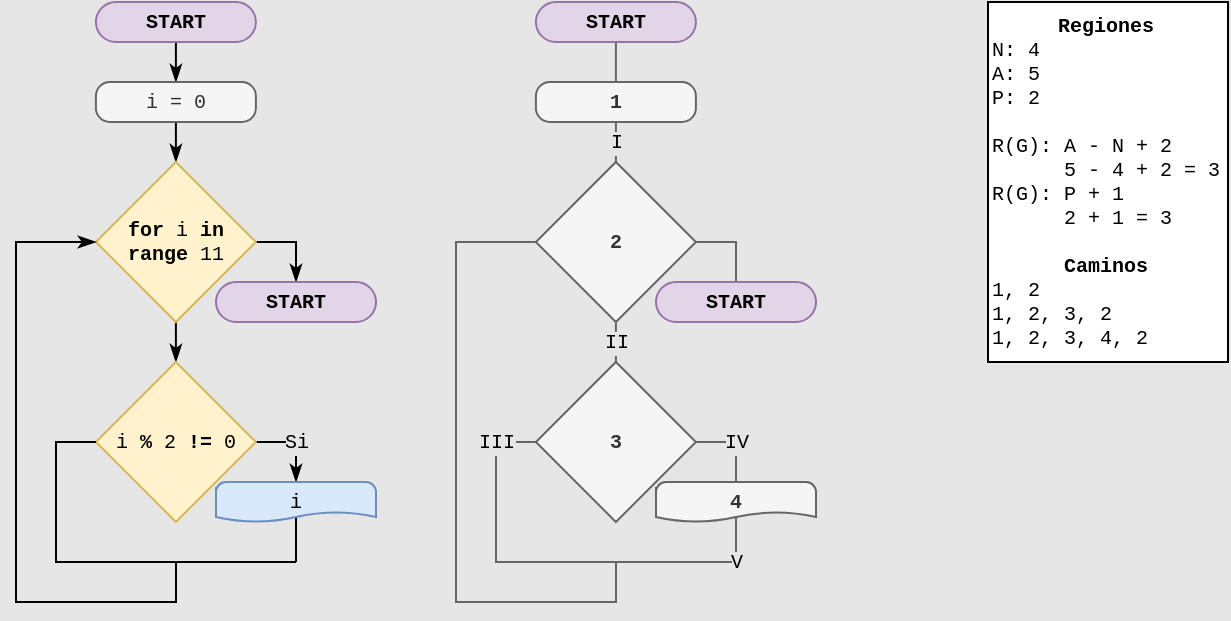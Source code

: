 <mxfile version="18.0.6" type="device"><diagram id="dij3yWoD-stKkXQsHrpb" name="Página-1"><mxGraphModel dx="867" dy="563" grid="1" gridSize="10" guides="1" tooltips="1" connect="1" arrows="1" fold="1" page="1" pageScale="1" pageWidth="827" pageHeight="1169" background="#E6E6E6" math="0" shadow="0"><root><mxCell id="0"/><mxCell id="1" parent="0"/><mxCell id="QkXYg8dow6P_VWsCffvn-39" value="III" style="endArrow=none;html=1;rounded=0;fontFamily=Courier New;fontSize=10;exitX=0;exitY=0.5;exitDx=0;exitDy=0;exitPerimeter=0;endFill=0;fillColor=#f5f5f5;strokeColor=#666666;labelBackgroundColor=#E6E6E6;" parent="1" source="QkXYg8dow6P_VWsCffvn-36" edge="1"><mxGeometry x="-0.8" width="50" height="50" relative="1" as="geometry"><mxPoint x="454" y="370" as="sourcePoint"/><mxPoint x="574" y="320" as="targetPoint"/><Array as="points"><mxPoint x="454" y="260"/><mxPoint x="454" y="320"/><mxPoint x="514" y="320"/></Array><mxPoint as="offset"/></mxGeometry></mxCell><mxCell id="QkXYg8dow6P_VWsCffvn-1" value="&lt;div style=&quot;text-align: center;&quot;&gt;&lt;span style=&quot;background-color: initial;&quot;&gt;&lt;b&gt;Regiones&lt;/b&gt;&lt;/span&gt;&lt;/div&gt;N: 4&lt;br&gt;A: 5&lt;br&gt;P: 2&lt;br&gt;&lt;br&gt;R(G): A - N + 2&lt;br&gt;&amp;nbsp; &amp;nbsp; &amp;nbsp; 5 - 4 + 2 = 3&lt;br&gt;R(G): P + 1&lt;br&gt;&amp;nbsp; &amp;nbsp; &amp;nbsp; 2 + 1 = 3&lt;br&gt;&lt;br&gt;&lt;div style=&quot;text-align: center;&quot;&gt;&lt;b style=&quot;background-color: initial;&quot;&gt;Caminos&lt;/b&gt;&lt;/div&gt;1, 2&lt;br&gt;1, 2, 3, 2&lt;br&gt;1, 2, 3, 4, 2" style="rounded=0;whiteSpace=wrap;html=1;labelBackgroundColor=none;labelBorderColor=none;fontFamily=Courier New;fontSize=10;strokeWidth=1;align=left;verticalAlign=top;" parent="1" vertex="1"><mxGeometry x="700" y="40" width="120" height="180" as="geometry"/></mxCell><mxCell id="QkXYg8dow6P_VWsCffvn-2" style="edgeStyle=orthogonalEdgeStyle;rounded=0;orthogonalLoop=1;jettySize=auto;html=1;exitX=0.5;exitY=1;exitDx=0;exitDy=0;entryX=0.5;entryY=0;entryDx=0;entryDy=0;fontFamily=Courier New;fontSize=10;endArrow=classicThin;endFill=1;labelBackgroundColor=#E6E6E6;" parent="1" source="QkXYg8dow6P_VWsCffvn-3" target="QkXYg8dow6P_VWsCffvn-5" edge="1"><mxGeometry relative="1" as="geometry"/></mxCell><mxCell id="QkXYg8dow6P_VWsCffvn-3" value="START" style="rounded=1;whiteSpace=wrap;html=1;fontFamily=Courier New;fontSize=10;strokeWidth=1;arcSize=50;fontStyle=1;fillColor=#e1d5e7;strokeColor=#9673a6;labelBorderColor=none;" parent="1" vertex="1"><mxGeometry x="253.95" y="40" width="80" height="20" as="geometry"/></mxCell><mxCell id="QkXYg8dow6P_VWsCffvn-4" style="edgeStyle=orthogonalEdgeStyle;rounded=0;orthogonalLoop=1;jettySize=auto;html=1;exitX=0.5;exitY=1;exitDx=0;exitDy=0;entryX=0.5;entryY=0;entryDx=0;entryDy=0;entryPerimeter=0;fontFamily=Courier New;fontSize=10;endArrow=classicThin;endFill=1;labelBackgroundColor=#E6E6E6;" parent="1" source="QkXYg8dow6P_VWsCffvn-5" target="QkXYg8dow6P_VWsCffvn-8" edge="1"><mxGeometry relative="1" as="geometry"/></mxCell><mxCell id="QkXYg8dow6P_VWsCffvn-5" value="i = 0" style="rounded=1;whiteSpace=wrap;html=1;absoluteArcSize=1;arcSize=14;strokeWidth=1;fontFamily=Courier New;fontSize=10;fillColor=#f5f5f5;fontColor=#333333;strokeColor=#666666;labelBorderColor=none;" parent="1" vertex="1"><mxGeometry x="253.95" y="80" width="80" height="20" as="geometry"/></mxCell><mxCell id="QkXYg8dow6P_VWsCffvn-19" style="edgeStyle=orthogonalEdgeStyle;rounded=0;orthogonalLoop=1;jettySize=auto;html=1;exitX=0.5;exitY=1;exitDx=0;exitDy=0;exitPerimeter=0;entryX=0.5;entryY=0;entryDx=0;entryDy=0;entryPerimeter=0;fontFamily=Courier New;fontSize=10;endArrow=classicThin;endFill=1;" parent="1" source="QkXYg8dow6P_VWsCffvn-8" target="QkXYg8dow6P_VWsCffvn-14" edge="1"><mxGeometry relative="1" as="geometry"/></mxCell><mxCell id="QkXYg8dow6P_VWsCffvn-26" style="edgeStyle=orthogonalEdgeStyle;rounded=0;orthogonalLoop=1;jettySize=auto;html=1;exitX=1;exitY=0.5;exitDx=0;exitDy=0;exitPerimeter=0;entryX=0.5;entryY=0;entryDx=0;entryDy=0;fontFamily=Courier New;fontSize=10;endArrow=classicThin;endFill=1;" parent="1" source="QkXYg8dow6P_VWsCffvn-8" target="QkXYg8dow6P_VWsCffvn-25" edge="1"><mxGeometry relative="1" as="geometry"/></mxCell><mxCell id="QkXYg8dow6P_VWsCffvn-8" value="&lt;b&gt;for&lt;/b&gt; i &lt;b&gt;in&lt;/b&gt; &lt;b&gt;range&lt;/b&gt;&amp;nbsp;11" style="strokeWidth=1;html=1;shape=mxgraph.flowchart.decision;whiteSpace=wrap;fontFamily=Courier New;fontSize=10;fillColor=#fff2cc;strokeColor=#d6b656;labelBorderColor=none;" parent="1" vertex="1"><mxGeometry x="253.95" y="120" width="80" height="80" as="geometry"/></mxCell><mxCell id="QkXYg8dow6P_VWsCffvn-18" style="edgeStyle=orthogonalEdgeStyle;rounded=0;orthogonalLoop=1;jettySize=auto;html=1;exitX=1;exitY=0.5;exitDx=0;exitDy=0;exitPerimeter=0;entryX=0.5;entryY=0;entryDx=0;entryDy=0;entryPerimeter=0;fontFamily=Courier New;fontSize=10;endArrow=classicThin;endFill=1;" parent="1" source="QkXYg8dow6P_VWsCffvn-14" target="QkXYg8dow6P_VWsCffvn-17" edge="1"><mxGeometry relative="1" as="geometry"/></mxCell><mxCell id="QkXYg8dow6P_VWsCffvn-23" value="Si" style="edgeLabel;html=1;align=center;verticalAlign=middle;resizable=0;points=[];fontSize=10;fontFamily=Courier New;labelBackgroundColor=#E6E6E6;" parent="QkXYg8dow6P_VWsCffvn-18" vertex="1" connectable="0"><mxGeometry x="-0.257" y="-1" relative="1" as="geometry"><mxPoint x="5" y="-1" as="offset"/></mxGeometry></mxCell><mxCell id="QkXYg8dow6P_VWsCffvn-14" value="i&amp;nbsp;&lt;b&gt;%&lt;/b&gt; 2 &lt;b&gt;!=&lt;/b&gt; 0" style="strokeWidth=1;html=1;shape=mxgraph.flowchart.decision;whiteSpace=wrap;fontFamily=Courier New;fontSize=10;fillColor=#fff2cc;strokeColor=#d6b656;labelBorderColor=none;" parent="1" vertex="1"><mxGeometry x="253.95" y="220" width="80" height="80" as="geometry"/></mxCell><mxCell id="QkXYg8dow6P_VWsCffvn-21" style="edgeStyle=orthogonalEdgeStyle;rounded=0;orthogonalLoop=1;jettySize=auto;html=1;exitX=0.5;exitY=0;exitDx=0;exitDy=0;exitPerimeter=0;fontFamily=Courier New;fontSize=10;endArrow=none;endFill=0;" parent="1" source="QkXYg8dow6P_VWsCffvn-17" edge="1"><mxGeometry relative="1" as="geometry"><mxPoint x="354" y="320" as="targetPoint"/><Array as="points"><mxPoint x="354" y="290"/><mxPoint x="354" y="290"/></Array></mxGeometry></mxCell><mxCell id="QkXYg8dow6P_VWsCffvn-17" value="i" style="strokeWidth=1;html=1;shape=mxgraph.flowchart.document2;whiteSpace=wrap;size=0.25;fontFamily=Courier New;fontSize=10;fillColor=#dae8fc;strokeColor=#6c8ebf;labelBorderColor=none;" parent="1" vertex="1"><mxGeometry x="314" y="280" width="80" height="20" as="geometry"/></mxCell><mxCell id="QkXYg8dow6P_VWsCffvn-22" value="" style="endArrow=none;html=1;rounded=0;fontFamily=Courier New;fontSize=10;exitX=0;exitY=0.5;exitDx=0;exitDy=0;exitPerimeter=0;" parent="1" source="QkXYg8dow6P_VWsCffvn-14" edge="1"><mxGeometry width="50" height="50" relative="1" as="geometry"><mxPoint x="234" y="370" as="sourcePoint"/><mxPoint x="354" y="320" as="targetPoint"/><Array as="points"><mxPoint x="234" y="260"/><mxPoint x="234" y="320"/><mxPoint x="294" y="320"/></Array></mxGeometry></mxCell><mxCell id="QkXYg8dow6P_VWsCffvn-24" value="" style="endArrow=classicThin;html=1;rounded=0;fontFamily=Courier New;fontSize=10;endFill=1;entryX=0;entryY=0.5;entryDx=0;entryDy=0;entryPerimeter=0;" parent="1" target="QkXYg8dow6P_VWsCffvn-8" edge="1"><mxGeometry width="50" height="50" relative="1" as="geometry"><mxPoint x="294" y="320" as="sourcePoint"/><mxPoint x="284" y="240" as="targetPoint"/><Array as="points"><mxPoint x="294" y="340"/><mxPoint x="214" y="340"/><mxPoint x="214" y="160"/></Array></mxGeometry></mxCell><mxCell id="QkXYg8dow6P_VWsCffvn-25" value="START" style="rounded=1;whiteSpace=wrap;html=1;fontFamily=Courier New;fontSize=10;strokeWidth=1;arcSize=50;fontStyle=1;fillColor=#e1d5e7;strokeColor=#9673a6;labelBorderColor=none;" parent="1" vertex="1"><mxGeometry x="314.0" y="180" width="80" height="20" as="geometry"/></mxCell><mxCell id="QkXYg8dow6P_VWsCffvn-27" style="edgeStyle=orthogonalEdgeStyle;rounded=0;orthogonalLoop=1;jettySize=auto;html=1;exitX=0.5;exitY=1;exitDx=0;exitDy=0;entryX=0.5;entryY=0;entryDx=0;entryDy=0;fontFamily=Courier New;fontSize=10;endArrow=none;endFill=0;labelBackgroundColor=#E6E6E6;fillColor=#f5f5f5;strokeColor=#666666;" parent="1" source="QkXYg8dow6P_VWsCffvn-28" target="QkXYg8dow6P_VWsCffvn-30" edge="1"><mxGeometry relative="1" as="geometry"/></mxCell><mxCell id="QkXYg8dow6P_VWsCffvn-28" value="START" style="rounded=1;whiteSpace=wrap;html=1;fontFamily=Courier New;fontSize=10;strokeWidth=1;arcSize=50;fontStyle=1;fillColor=#e1d5e7;strokeColor=#9673a6;labelBorderColor=none;" parent="1" vertex="1"><mxGeometry x="473.95" y="40" width="80" height="20" as="geometry"/></mxCell><mxCell id="QkXYg8dow6P_VWsCffvn-29" value="I" style="edgeStyle=orthogonalEdgeStyle;rounded=0;orthogonalLoop=1;jettySize=auto;html=1;exitX=0.5;exitY=1;exitDx=0;exitDy=0;entryX=0.5;entryY=0;entryDx=0;entryDy=0;entryPerimeter=0;fontFamily=Courier New;fontSize=10;endArrow=none;endFill=0;labelBackgroundColor=#E6E6E6;fillColor=#f5f5f5;strokeColor=#666666;" parent="1" source="QkXYg8dow6P_VWsCffvn-30" target="QkXYg8dow6P_VWsCffvn-33" edge="1"><mxGeometry relative="1" as="geometry"/></mxCell><mxCell id="QkXYg8dow6P_VWsCffvn-30" value="1" style="rounded=1;whiteSpace=wrap;html=1;absoluteArcSize=1;arcSize=14;strokeWidth=1;fontFamily=Courier New;fontSize=10;fillColor=#f5f5f5;fontColor=#333333;strokeColor=#666666;labelBorderColor=none;fontStyle=1" parent="1" vertex="1"><mxGeometry x="473.95" y="80" width="80" height="20" as="geometry"/></mxCell><mxCell id="QkXYg8dow6P_VWsCffvn-31" value="II" style="edgeStyle=orthogonalEdgeStyle;rounded=0;orthogonalLoop=1;jettySize=auto;html=1;exitX=0.5;exitY=1;exitDx=0;exitDy=0;exitPerimeter=0;entryX=0.5;entryY=0;entryDx=0;entryDy=0;entryPerimeter=0;fontFamily=Courier New;fontSize=10;endArrow=none;endFill=0;fillColor=#f5f5f5;strokeColor=#666666;labelBackgroundColor=#E6E6E6;" parent="1" source="QkXYg8dow6P_VWsCffvn-33" target="QkXYg8dow6P_VWsCffvn-36" edge="1"><mxGeometry relative="1" as="geometry"/></mxCell><mxCell id="QkXYg8dow6P_VWsCffvn-32" style="edgeStyle=orthogonalEdgeStyle;rounded=0;orthogonalLoop=1;jettySize=auto;html=1;exitX=1;exitY=0.5;exitDx=0;exitDy=0;exitPerimeter=0;entryX=0.5;entryY=0;entryDx=0;entryDy=0;fontFamily=Courier New;fontSize=10;endArrow=none;endFill=0;fillColor=#f5f5f5;strokeColor=#666666;" parent="1" source="QkXYg8dow6P_VWsCffvn-33" target="QkXYg8dow6P_VWsCffvn-41" edge="1"><mxGeometry relative="1" as="geometry"/></mxCell><mxCell id="QkXYg8dow6P_VWsCffvn-33" value="2" style="strokeWidth=1;html=1;shape=mxgraph.flowchart.decision;whiteSpace=wrap;fontFamily=Courier New;fontSize=10;fillColor=#f5f5f5;strokeColor=#666666;labelBorderColor=none;fontColor=#333333;fontStyle=1" parent="1" vertex="1"><mxGeometry x="473.95" y="120" width="80" height="80" as="geometry"/></mxCell><mxCell id="QkXYg8dow6P_VWsCffvn-34" style="edgeStyle=orthogonalEdgeStyle;rounded=0;orthogonalLoop=1;jettySize=auto;html=1;exitX=1;exitY=0.5;exitDx=0;exitDy=0;exitPerimeter=0;entryX=0.5;entryY=0;entryDx=0;entryDy=0;entryPerimeter=0;fontFamily=Courier New;fontSize=10;endArrow=none;endFill=0;fillColor=#f5f5f5;strokeColor=#666666;" parent="1" source="QkXYg8dow6P_VWsCffvn-36" target="QkXYg8dow6P_VWsCffvn-38" edge="1"><mxGeometry relative="1" as="geometry"/></mxCell><mxCell id="QkXYg8dow6P_VWsCffvn-35" value="IV" style="edgeLabel;html=1;align=center;verticalAlign=middle;resizable=0;points=[];fontSize=10;fontFamily=Courier New;labelBackgroundColor=#E6E6E6;" parent="QkXYg8dow6P_VWsCffvn-34" vertex="1" connectable="0"><mxGeometry x="-0.257" y="-1" relative="1" as="geometry"><mxPoint x="5" y="-1" as="offset"/></mxGeometry></mxCell><mxCell id="QkXYg8dow6P_VWsCffvn-36" value="3" style="strokeWidth=1;html=1;shape=mxgraph.flowchart.decision;whiteSpace=wrap;fontFamily=Courier New;fontSize=10;fillColor=#f5f5f5;strokeColor=#666666;labelBorderColor=none;fontColor=#333333;fontStyle=1" parent="1" vertex="1"><mxGeometry x="473.95" y="220" width="80" height="80" as="geometry"/></mxCell><mxCell id="QkXYg8dow6P_VWsCffvn-37" value="V" style="edgeStyle=orthogonalEdgeStyle;rounded=0;orthogonalLoop=1;jettySize=auto;html=1;exitX=0.5;exitY=0;exitDx=0;exitDy=0;exitPerimeter=0;fontFamily=Courier New;fontSize=10;endArrow=none;endFill=0;fillColor=#f5f5f5;strokeColor=#666666;labelBackgroundColor=#E6E6E6;" parent="1" source="QkXYg8dow6P_VWsCffvn-38" edge="1"><mxGeometry x="1" relative="1" as="geometry"><mxPoint x="574" y="320" as="targetPoint"/><Array as="points"><mxPoint x="574" y="290"/><mxPoint x="574" y="290"/></Array><mxPoint as="offset"/></mxGeometry></mxCell><mxCell id="QkXYg8dow6P_VWsCffvn-38" value="4" style="strokeWidth=1;html=1;shape=mxgraph.flowchart.document2;whiteSpace=wrap;size=0.25;fontFamily=Courier New;fontSize=10;fillColor=#f5f5f5;strokeColor=#666666;labelBorderColor=none;fontColor=#333333;fontStyle=1" parent="1" vertex="1"><mxGeometry x="534" y="280" width="80" height="20" as="geometry"/></mxCell><mxCell id="QkXYg8dow6P_VWsCffvn-40" value="" style="endArrow=none;html=1;rounded=0;fontFamily=Courier New;fontSize=10;endFill=0;entryX=0;entryY=0.5;entryDx=0;entryDy=0;entryPerimeter=0;fillColor=#f5f5f5;strokeColor=#666666;" parent="1" target="QkXYg8dow6P_VWsCffvn-33" edge="1"><mxGeometry width="50" height="50" relative="1" as="geometry"><mxPoint x="514" y="320" as="sourcePoint"/><mxPoint x="504" y="240" as="targetPoint"/><Array as="points"><mxPoint x="514" y="340"/><mxPoint x="434" y="340"/><mxPoint x="434" y="160"/></Array></mxGeometry></mxCell><mxCell id="QkXYg8dow6P_VWsCffvn-41" value="START" style="rounded=1;whiteSpace=wrap;html=1;fontFamily=Courier New;fontSize=10;strokeWidth=1;arcSize=50;fontStyle=1;fillColor=#e1d5e7;strokeColor=#9673a6;labelBorderColor=none;" parent="1" vertex="1"><mxGeometry x="534" y="180" width="80" height="20" as="geometry"/></mxCell></root></mxGraphModel></diagram></mxfile>